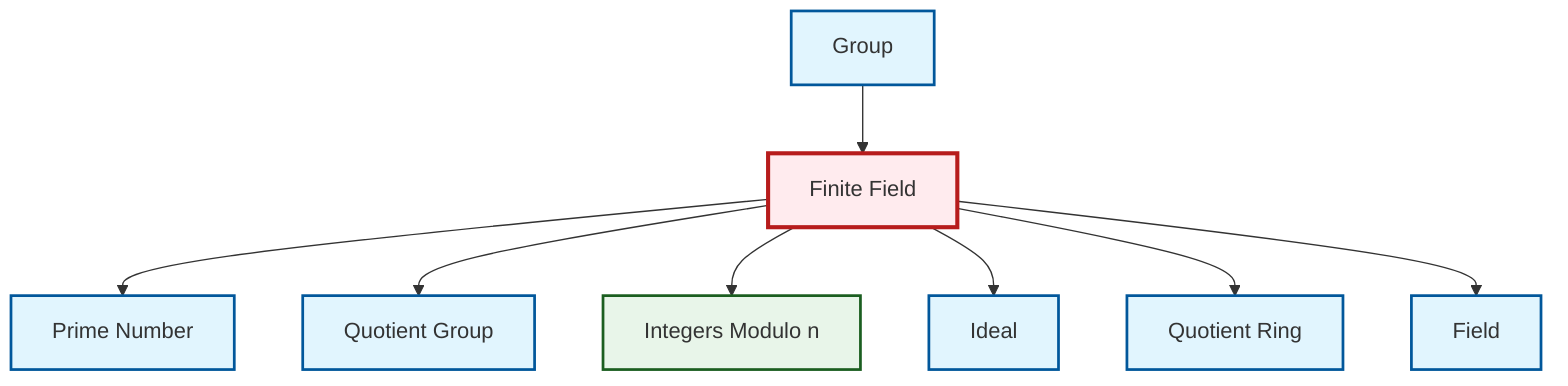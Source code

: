 graph TD
    classDef definition fill:#e1f5fe,stroke:#01579b,stroke-width:2px
    classDef theorem fill:#f3e5f5,stroke:#4a148c,stroke-width:2px
    classDef axiom fill:#fff3e0,stroke:#e65100,stroke-width:2px
    classDef example fill:#e8f5e9,stroke:#1b5e20,stroke-width:2px
    classDef current fill:#ffebee,stroke:#b71c1c,stroke-width:3px
    def-field["Field"]:::definition
    ex-quotient-integers-mod-n["Integers Modulo n"]:::example
    def-prime["Prime Number"]:::definition
    ex-finite-field["Finite Field"]:::example
    def-quotient-ring["Quotient Ring"]:::definition
    def-quotient-group["Quotient Group"]:::definition
    def-ideal["Ideal"]:::definition
    def-group["Group"]:::definition
    ex-finite-field --> def-prime
    ex-finite-field --> def-quotient-group
    ex-finite-field --> ex-quotient-integers-mod-n
    ex-finite-field --> def-ideal
    ex-finite-field --> def-quotient-ring
    ex-finite-field --> def-field
    def-group --> ex-finite-field
    class ex-finite-field current